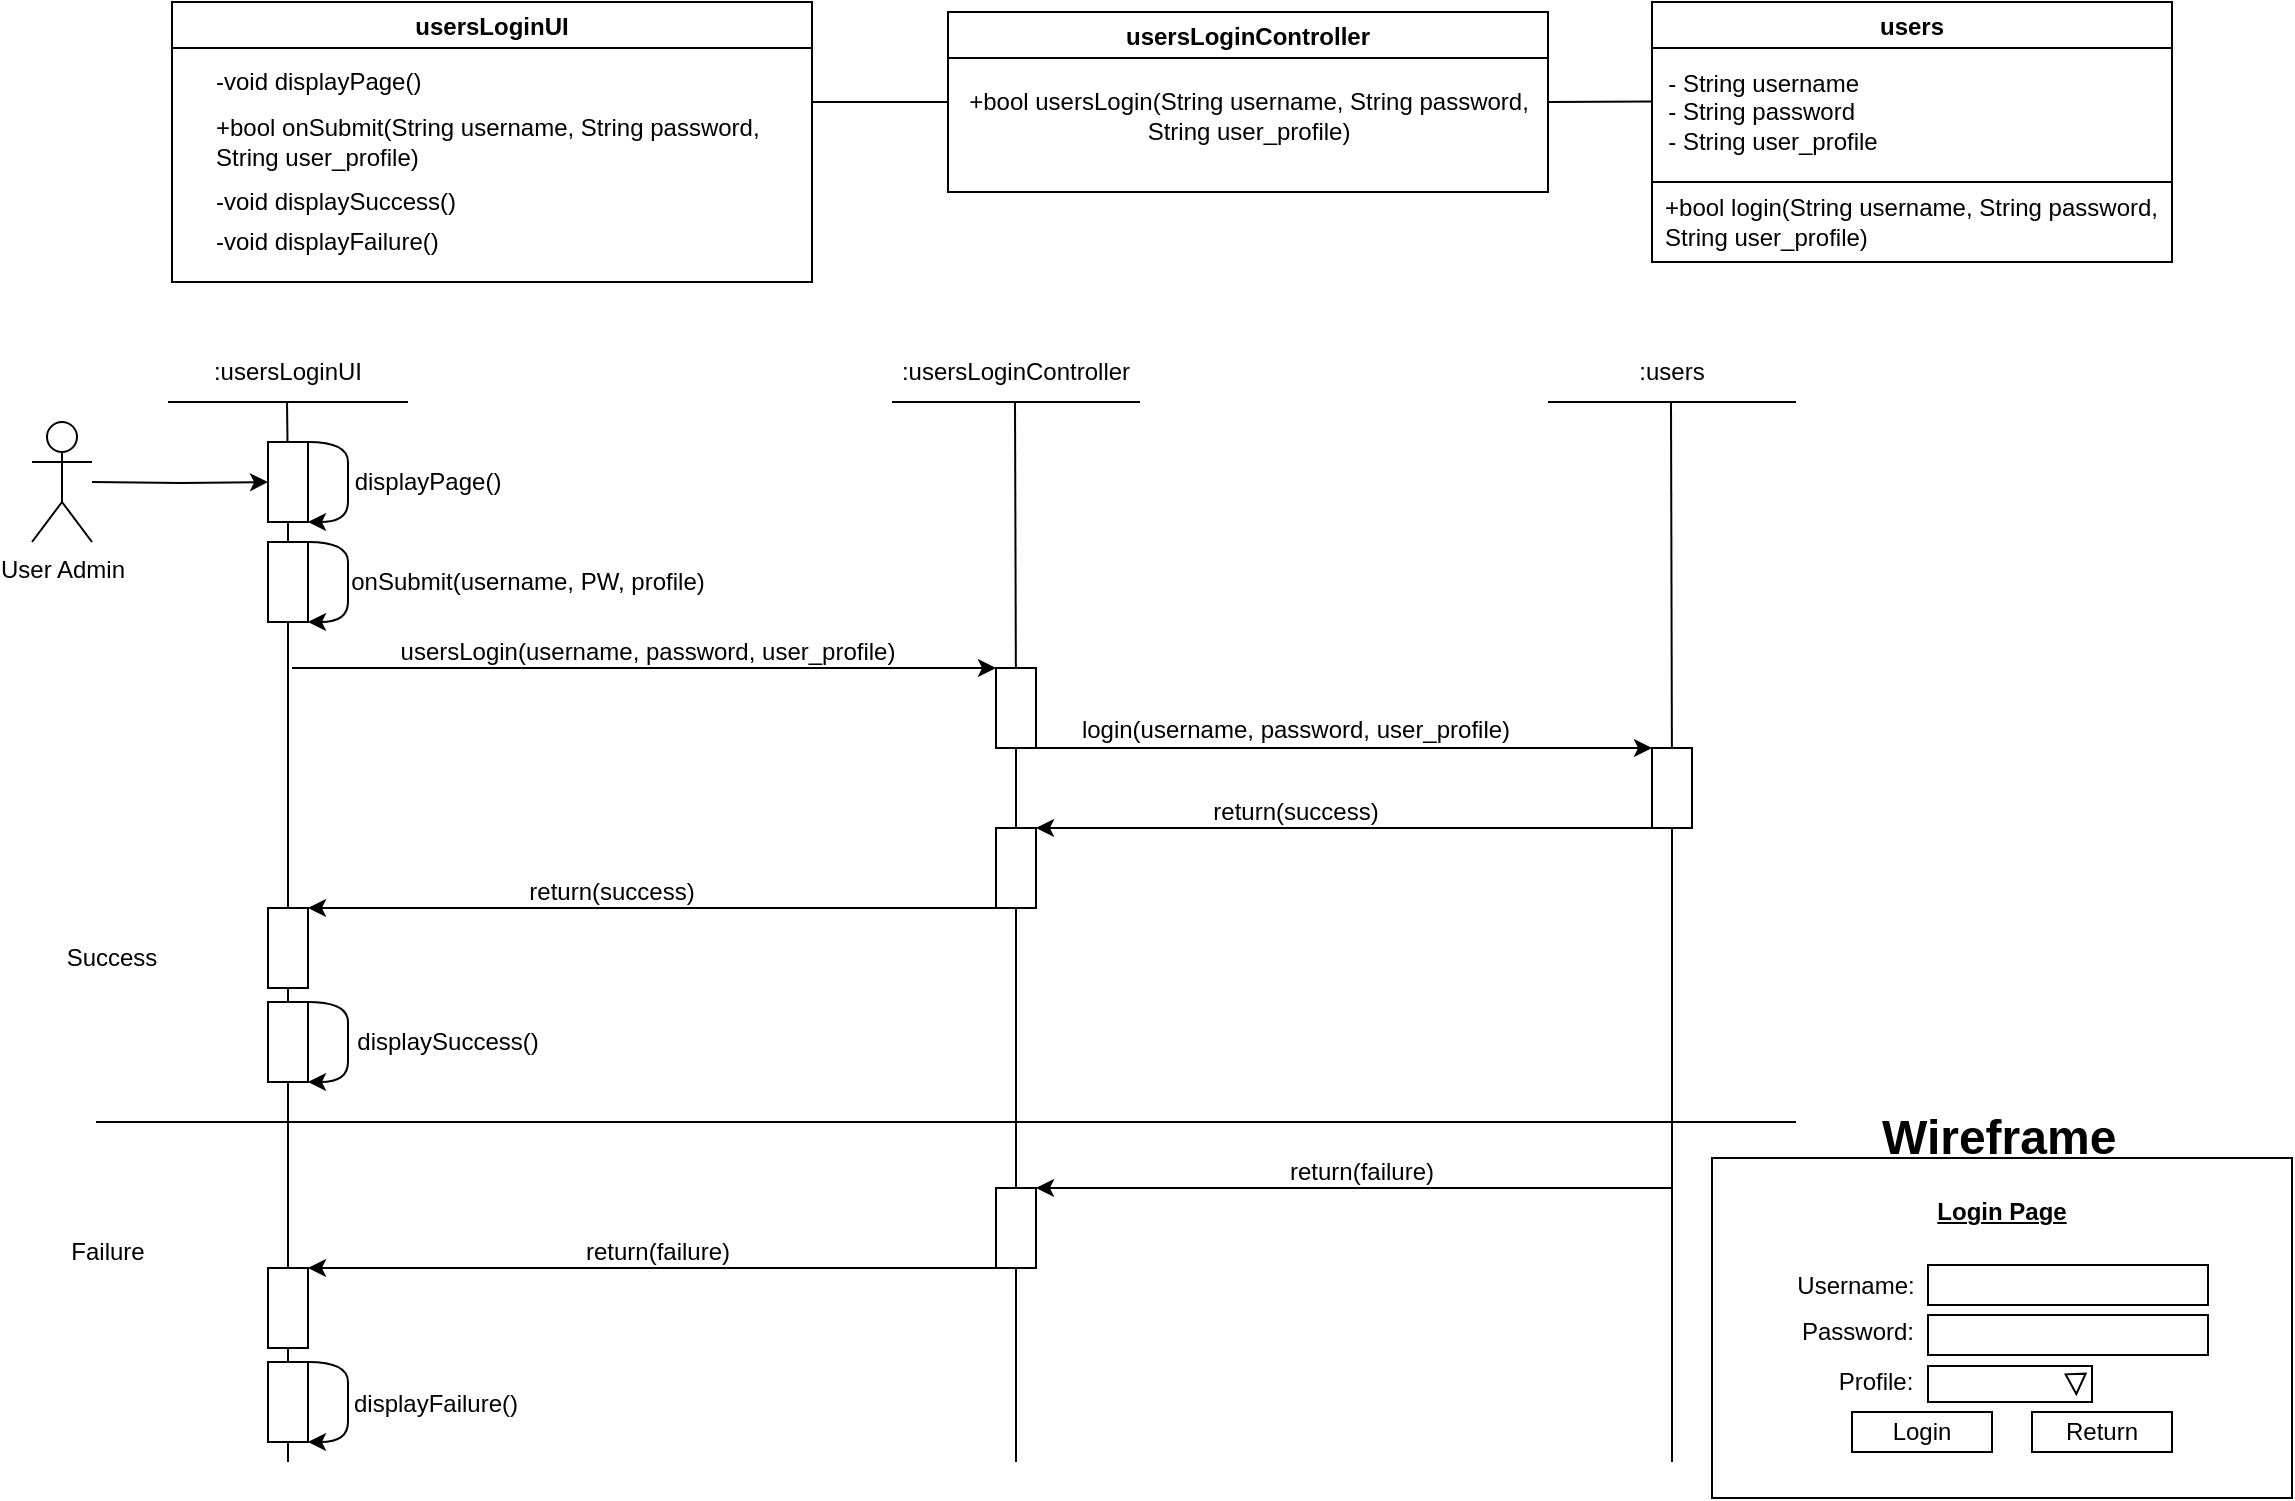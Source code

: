 <mxfile version="17.4.2" type="device"><diagram id="p1WFtV5cTaJLbCV86L4F" name="Page-1"><mxGraphModel dx="1600" dy="1065" grid="1" gridSize="10" guides="1" tooltips="1" connect="1" arrows="1" fold="1" page="1" pageScale="1" pageWidth="1169" pageHeight="827" math="0" shadow="0"><root><mxCell id="0"/><mxCell id="1" parent="0"/><mxCell id="Lvx8AG3dSrLt1GvJrjNJ-1" value="usersLoginUI" style="swimlane;" parent="1" vertex="1"><mxGeometry x="90" y="40" width="320" height="140" as="geometry"/></mxCell><mxCell id="Lvx8AG3dSrLt1GvJrjNJ-5" value="+bool onSubmit(String username, String password,&lt;br&gt;String user_profile)" style="text;html=1;align=left;verticalAlign=middle;resizable=0;points=[];autosize=1;strokeColor=none;fillColor=none;" parent="Lvx8AG3dSrLt1GvJrjNJ-1" vertex="1"><mxGeometry x="20" y="55" width="290" height="30" as="geometry"/></mxCell><mxCell id="Lvx8AG3dSrLt1GvJrjNJ-4" value="-void displayPage()" style="text;html=1;align=left;verticalAlign=middle;resizable=0;points=[];autosize=1;strokeColor=none;fillColor=none;" parent="Lvx8AG3dSrLt1GvJrjNJ-1" vertex="1"><mxGeometry x="20" y="30" width="120" height="20" as="geometry"/></mxCell><mxCell id="Lvx8AG3dSrLt1GvJrjNJ-6" value="-void displaySuccess()" style="text;html=1;align=left;verticalAlign=middle;resizable=0;points=[];autosize=1;strokeColor=none;fillColor=none;" parent="Lvx8AG3dSrLt1GvJrjNJ-1" vertex="1"><mxGeometry x="20" y="90" width="140" height="20" as="geometry"/></mxCell><mxCell id="Lvx8AG3dSrLt1GvJrjNJ-44" value="&lt;span&gt;-void displayFailure()&lt;/span&gt;" style="text;html=1;align=left;verticalAlign=middle;resizable=0;points=[];autosize=1;strokeColor=none;fillColor=none;" parent="Lvx8AG3dSrLt1GvJrjNJ-1" vertex="1"><mxGeometry x="20" y="110" width="130" height="20" as="geometry"/></mxCell><mxCell id="Lvx8AG3dSrLt1GvJrjNJ-2" value="usersLoginController" style="swimlane;" parent="1" vertex="1"><mxGeometry x="478" y="45" width="300" height="90" as="geometry"/></mxCell><mxCell id="Lvx8AG3dSrLt1GvJrjNJ-3" value="users" style="swimlane;strokeColor=default;" parent="1" vertex="1"><mxGeometry x="830" y="40" width="260" height="130" as="geometry"/></mxCell><mxCell id="Lvx8AG3dSrLt1GvJrjNJ-8" value="&lt;div style=&quot;text-align: left&quot;&gt;&lt;span&gt;- String username&lt;/span&gt;&lt;br&gt;&lt;/div&gt;&lt;div style=&quot;text-align: left&quot;&gt;&lt;span&gt;- String password&lt;/span&gt;&lt;/div&gt;&lt;div style=&quot;text-align: left&quot;&gt;&lt;span&gt;- String user_profile&lt;/span&gt;&lt;/div&gt;" style="text;html=1;align=center;verticalAlign=middle;resizable=0;points=[];autosize=1;strokeColor=none;fillColor=none;" parent="Lvx8AG3dSrLt1GvJrjNJ-3" vertex="1"><mxGeometry y="30" width="120" height="50" as="geometry"/></mxCell><mxCell id="Lvx8AG3dSrLt1GvJrjNJ-43" value="&lt;span&gt;+bool login(String username, String password,&lt;br&gt;&lt;div style=&quot;text-align: left&quot;&gt;&lt;span&gt;String user_profile)&lt;/span&gt;&lt;/div&gt;&lt;/span&gt;" style="text;html=1;align=right;verticalAlign=middle;resizable=0;points=[];autosize=1;strokeColor=none;fillColor=none;" parent="Lvx8AG3dSrLt1GvJrjNJ-3" vertex="1"><mxGeometry x="-6" y="95" width="260" height="30" as="geometry"/></mxCell><mxCell id="Lvx8AG3dSrLt1GvJrjNJ-9" value="" style="endArrow=none;html=1;rounded=0;" parent="Lvx8AG3dSrLt1GvJrjNJ-3" edge="1"><mxGeometry width="50" height="50" relative="1" as="geometry"><mxPoint y="90" as="sourcePoint"/><mxPoint x="260" y="90" as="targetPoint"/><Array as="points"/></mxGeometry></mxCell><mxCell id="Lvx8AG3dSrLt1GvJrjNJ-11" value="" style="endArrow=none;html=1;rounded=0;entryX=0;entryY=0.5;entryDx=0;entryDy=0;" parent="1" target="Lvx8AG3dSrLt1GvJrjNJ-2" edge="1"><mxGeometry width="50" height="50" relative="1" as="geometry"><mxPoint x="410" y="90" as="sourcePoint"/><mxPoint x="470" y="90" as="targetPoint"/></mxGeometry></mxCell><mxCell id="Lvx8AG3dSrLt1GvJrjNJ-14" value="" style="endArrow=none;html=1;rounded=0;exitX=1;exitY=0.5;exitDx=0;exitDy=0;" parent="1" source="Lvx8AG3dSrLt1GvJrjNJ-2" edge="1"><mxGeometry width="50" height="50" relative="1" as="geometry"><mxPoint x="790" y="90" as="sourcePoint"/><mxPoint x="830" y="89.8" as="targetPoint"/></mxGeometry></mxCell><mxCell id="Lvx8AG3dSrLt1GvJrjNJ-77" style="edgeStyle=orthogonalEdgeStyle;rounded=0;orthogonalLoop=1;jettySize=auto;html=1;exitX=0.5;exitY=0.5;exitDx=0;exitDy=0;exitPerimeter=0;entryX=0;entryY=0.5;entryDx=0;entryDy=0;" parent="1" target="Lvx8AG3dSrLt1GvJrjNJ-27" edge="1"><mxGeometry relative="1" as="geometry"><mxPoint x="50" y="280" as="sourcePoint"/></mxGeometry></mxCell><mxCell id="Lvx8AG3dSrLt1GvJrjNJ-17" value=":usersLoginUI" style="text;html=1;strokeColor=none;fillColor=none;align=center;verticalAlign=middle;whiteSpace=wrap;rounded=0;" parent="1" vertex="1"><mxGeometry x="88" y="210" width="120" height="30" as="geometry"/></mxCell><mxCell id="Lvx8AG3dSrLt1GvJrjNJ-18" value=":usersLoginController" style="text;html=1;strokeColor=none;fillColor=none;align=center;verticalAlign=middle;whiteSpace=wrap;rounded=0;" parent="1" vertex="1"><mxGeometry x="450" y="210" width="124" height="30" as="geometry"/></mxCell><mxCell id="Lvx8AG3dSrLt1GvJrjNJ-19" value=":users" style="text;html=1;strokeColor=none;fillColor=none;align=center;verticalAlign=middle;whiteSpace=wrap;rounded=0;" parent="1" vertex="1"><mxGeometry x="778" y="210" width="124" height="30" as="geometry"/></mxCell><mxCell id="Lvx8AG3dSrLt1GvJrjNJ-20" value="" style="endArrow=none;html=1;rounded=0;entryX=1;entryY=1;entryDx=0;entryDy=0;exitX=0;exitY=1;exitDx=0;exitDy=0;" parent="1" source="Lvx8AG3dSrLt1GvJrjNJ-17" target="Lvx8AG3dSrLt1GvJrjNJ-17" edge="1"><mxGeometry width="50" height="50" relative="1" as="geometry"><mxPoint x="108" y="240" as="sourcePoint"/><mxPoint x="158" y="190" as="targetPoint"/></mxGeometry></mxCell><mxCell id="Lvx8AG3dSrLt1GvJrjNJ-21" value="" style="endArrow=none;html=1;rounded=0;exitX=0;exitY=1;exitDx=0;exitDy=0;entryX=1;entryY=1;entryDx=0;entryDy=0;" parent="1" source="Lvx8AG3dSrLt1GvJrjNJ-18" target="Lvx8AG3dSrLt1GvJrjNJ-18" edge="1"><mxGeometry width="50" height="50" relative="1" as="geometry"><mxPoint x="510" y="360" as="sourcePoint"/><mxPoint x="560" y="310" as="targetPoint"/></mxGeometry></mxCell><mxCell id="Lvx8AG3dSrLt1GvJrjNJ-23" value="" style="endArrow=none;html=1;rounded=0;entryX=1;entryY=1;entryDx=0;entryDy=0;exitX=0;exitY=1;exitDx=0;exitDy=0;" parent="1" source="Lvx8AG3dSrLt1GvJrjNJ-19" target="Lvx8AG3dSrLt1GvJrjNJ-19" edge="1"><mxGeometry width="50" height="50" relative="1" as="geometry"><mxPoint x="825" y="330" as="sourcePoint"/><mxPoint x="875" y="280" as="targetPoint"/></mxGeometry></mxCell><mxCell id="Lvx8AG3dSrLt1GvJrjNJ-24" value="" style="endArrow=none;html=1;rounded=0;startArrow=none;" parent="1" source="Lvx8AG3dSrLt1GvJrjNJ-34" edge="1"><mxGeometry width="50" height="50" relative="1" as="geometry"><mxPoint x="511.5" y="981" as="sourcePoint"/><mxPoint x="511.5" y="240" as="targetPoint"/></mxGeometry></mxCell><mxCell id="Lvx8AG3dSrLt1GvJrjNJ-25" value="" style="endArrow=none;html=1;rounded=0;startArrow=none;" parent="1" source="Lvx8AG3dSrLt1GvJrjNJ-27" edge="1"><mxGeometry width="50" height="50" relative="1" as="geometry"><mxPoint x="147.5" y="981" as="sourcePoint"/><mxPoint x="147.5" y="240" as="targetPoint"/></mxGeometry></mxCell><mxCell id="Lvx8AG3dSrLt1GvJrjNJ-26" value="" style="endArrow=none;html=1;rounded=0;startArrow=none;" parent="1" source="Lvx8AG3dSrLt1GvJrjNJ-38" edge="1"><mxGeometry width="50" height="50" relative="1" as="geometry"><mxPoint x="839.5" y="981" as="sourcePoint"/><mxPoint x="839.5" y="240" as="targetPoint"/></mxGeometry></mxCell><mxCell id="Lvx8AG3dSrLt1GvJrjNJ-27" value="" style="rounded=0;whiteSpace=wrap;html=1;strokeColor=default;" parent="1" vertex="1"><mxGeometry x="138" y="260" width="20" height="40" as="geometry"/></mxCell><mxCell id="Lvx8AG3dSrLt1GvJrjNJ-28" value="" style="endArrow=none;html=1;rounded=0;" parent="1" target="Lvx8AG3dSrLt1GvJrjNJ-27" edge="1"><mxGeometry width="50" height="50" relative="1" as="geometry"><mxPoint x="148" y="770" as="sourcePoint"/><mxPoint x="147.5" y="240" as="targetPoint"/></mxGeometry></mxCell><mxCell id="Lvx8AG3dSrLt1GvJrjNJ-29" value="" style="curved=1;endArrow=classic;html=1;rounded=0;exitX=1;exitY=0;exitDx=0;exitDy=0;entryX=1;entryY=1;entryDx=0;entryDy=0;" parent="1" source="Lvx8AG3dSrLt1GvJrjNJ-27" target="Lvx8AG3dSrLt1GvJrjNJ-27" edge="1"><mxGeometry width="50" height="50" relative="1" as="geometry"><mxPoint x="418" y="470" as="sourcePoint"/><mxPoint x="468" y="420" as="targetPoint"/><Array as="points"><mxPoint x="178" y="260"/><mxPoint x="178" y="280"/><mxPoint x="178" y="300"/></Array></mxGeometry></mxCell><mxCell id="Lvx8AG3dSrLt1GvJrjNJ-30" value="displayPage()" style="text;html=1;strokeColor=none;fillColor=none;align=center;verticalAlign=middle;whiteSpace=wrap;rounded=0;" parent="1" vertex="1"><mxGeometry x="178" y="265" width="80" height="30" as="geometry"/></mxCell><mxCell id="Lvx8AG3dSrLt1GvJrjNJ-31" value="" style="rounded=0;whiteSpace=wrap;html=1;strokeColor=default;" parent="1" vertex="1"><mxGeometry x="138" y="310" width="20" height="40" as="geometry"/></mxCell><mxCell id="Lvx8AG3dSrLt1GvJrjNJ-32" value="" style="curved=1;endArrow=classic;html=1;rounded=0;exitX=1;exitY=0;exitDx=0;exitDy=0;entryX=1;entryY=1;entryDx=0;entryDy=0;" parent="1" source="Lvx8AG3dSrLt1GvJrjNJ-31" target="Lvx8AG3dSrLt1GvJrjNJ-31" edge="1"><mxGeometry width="50" height="50" relative="1" as="geometry"><mxPoint x="418" y="520" as="sourcePoint"/><mxPoint x="468" y="470" as="targetPoint"/><Array as="points"><mxPoint x="178" y="310"/><mxPoint x="178" y="330"/><mxPoint x="178" y="350"/></Array></mxGeometry></mxCell><mxCell id="Lvx8AG3dSrLt1GvJrjNJ-33" value="onSubmit(username, PW, profile)" style="text;html=1;strokeColor=none;fillColor=none;align=center;verticalAlign=middle;whiteSpace=wrap;rounded=0;" parent="1" vertex="1"><mxGeometry x="178" y="315" width="180" height="30" as="geometry"/></mxCell><mxCell id="Lvx8AG3dSrLt1GvJrjNJ-34" value="" style="rounded=0;whiteSpace=wrap;html=1;strokeColor=default;" parent="1" vertex="1"><mxGeometry x="502" y="373" width="20" height="40" as="geometry"/></mxCell><mxCell id="Lvx8AG3dSrLt1GvJrjNJ-35" value="" style="endArrow=none;html=1;rounded=0;startArrow=none;" parent="1" source="Lvx8AG3dSrLt1GvJrjNJ-51" target="Lvx8AG3dSrLt1GvJrjNJ-34" edge="1"><mxGeometry width="50" height="50" relative="1" as="geometry"><mxPoint x="512" y="770" as="sourcePoint"/><mxPoint x="511.5" y="240" as="targetPoint"/></mxGeometry></mxCell><mxCell id="Lvx8AG3dSrLt1GvJrjNJ-36" value="" style="endArrow=classic;html=1;rounded=0;entryX=0;entryY=0;entryDx=0;entryDy=0;" parent="1" target="Lvx8AG3dSrLt1GvJrjNJ-34" edge="1"><mxGeometry width="50" height="50" relative="1" as="geometry"><mxPoint x="150" y="373" as="sourcePoint"/><mxPoint x="260" y="373" as="targetPoint"/></mxGeometry></mxCell><mxCell id="Lvx8AG3dSrLt1GvJrjNJ-37" value="usersLogin(username, password, user_profile)" style="text;html=1;strokeColor=none;fillColor=none;align=center;verticalAlign=middle;whiteSpace=wrap;rounded=0;" parent="1" vertex="1"><mxGeometry x="188" y="350" width="280" height="30" as="geometry"/></mxCell><mxCell id="Lvx8AG3dSrLt1GvJrjNJ-38" value="" style="rounded=0;whiteSpace=wrap;html=1;strokeColor=default;" parent="1" vertex="1"><mxGeometry x="830" y="413" width="20" height="40" as="geometry"/></mxCell><mxCell id="Lvx8AG3dSrLt1GvJrjNJ-39" value="" style="endArrow=none;html=1;rounded=0;" parent="1" target="Lvx8AG3dSrLt1GvJrjNJ-38" edge="1"><mxGeometry width="50" height="50" relative="1" as="geometry"><mxPoint x="840" y="770" as="sourcePoint"/><mxPoint x="839.5" y="240" as="targetPoint"/></mxGeometry></mxCell><mxCell id="Lvx8AG3dSrLt1GvJrjNJ-49" value="" style="endArrow=classic;html=1;rounded=0;entryX=0;entryY=0;entryDx=0;entryDy=0;exitX=1;exitY=1;exitDx=0;exitDy=0;" parent="1" source="Lvx8AG3dSrLt1GvJrjNJ-34" target="Lvx8AG3dSrLt1GvJrjNJ-38" edge="1"><mxGeometry width="50" height="50" relative="1" as="geometry"><mxPoint x="490" y="410" as="sourcePoint"/><mxPoint x="824" y="409.0" as="targetPoint"/></mxGeometry></mxCell><mxCell id="Lvx8AG3dSrLt1GvJrjNJ-50" value="login(username, password, user_profile)" style="text;html=1;strokeColor=none;fillColor=none;align=center;verticalAlign=middle;whiteSpace=wrap;rounded=0;" parent="1" vertex="1"><mxGeometry x="512" y="389" width="280" height="30" as="geometry"/></mxCell><mxCell id="Lvx8AG3dSrLt1GvJrjNJ-51" value="" style="rounded=0;whiteSpace=wrap;html=1;strokeColor=default;" parent="1" vertex="1"><mxGeometry x="502" y="453" width="20" height="40" as="geometry"/></mxCell><mxCell id="Lvx8AG3dSrLt1GvJrjNJ-52" value="" style="endArrow=none;html=1;rounded=0;" parent="1" target="Lvx8AG3dSrLt1GvJrjNJ-51" edge="1"><mxGeometry width="50" height="50" relative="1" as="geometry"><mxPoint x="512" y="770" as="sourcePoint"/><mxPoint x="512" y="413" as="targetPoint"/></mxGeometry></mxCell><mxCell id="Lvx8AG3dSrLt1GvJrjNJ-53" value="" style="endArrow=classic;html=1;rounded=0;exitX=0;exitY=1;exitDx=0;exitDy=0;entryX=1;entryY=0;entryDx=0;entryDy=0;" parent="1" source="Lvx8AG3dSrLt1GvJrjNJ-38" target="Lvx8AG3dSrLt1GvJrjNJ-51" edge="1"><mxGeometry width="50" height="50" relative="1" as="geometry"><mxPoint x="400" y="460" as="sourcePoint"/><mxPoint x="450" y="410" as="targetPoint"/></mxGeometry></mxCell><mxCell id="Lvx8AG3dSrLt1GvJrjNJ-54" value="return(success)" style="text;html=1;strokeColor=none;fillColor=none;align=center;verticalAlign=middle;whiteSpace=wrap;rounded=0;" parent="1" vertex="1"><mxGeometry x="512" y="430" width="280" height="30" as="geometry"/></mxCell><mxCell id="Lvx8AG3dSrLt1GvJrjNJ-55" value="" style="rounded=0;whiteSpace=wrap;html=1;strokeColor=default;" parent="1" vertex="1"><mxGeometry x="138" y="493" width="20" height="40" as="geometry"/></mxCell><mxCell id="Lvx8AG3dSrLt1GvJrjNJ-56" value="" style="endArrow=classic;html=1;rounded=0;entryX=1;entryY=0;entryDx=0;entryDy=0;exitX=0;exitY=1;exitDx=0;exitDy=0;" parent="1" source="Lvx8AG3dSrLt1GvJrjNJ-51" target="Lvx8AG3dSrLt1GvJrjNJ-55" edge="1"><mxGeometry width="50" height="50" relative="1" as="geometry"><mxPoint x="480" y="493" as="sourcePoint"/><mxPoint x="108" y="450" as="targetPoint"/></mxGeometry></mxCell><mxCell id="Lvx8AG3dSrLt1GvJrjNJ-57" value="return(success)" style="text;html=1;strokeColor=none;fillColor=none;align=center;verticalAlign=middle;whiteSpace=wrap;rounded=0;" parent="1" vertex="1"><mxGeometry x="170" y="470" width="280" height="30" as="geometry"/></mxCell><mxCell id="Lvx8AG3dSrLt1GvJrjNJ-59" value="" style="rounded=0;whiteSpace=wrap;html=1;strokeColor=default;" parent="1" vertex="1"><mxGeometry x="138" y="540" width="20" height="40" as="geometry"/></mxCell><mxCell id="Lvx8AG3dSrLt1GvJrjNJ-60" value="" style="curved=1;endArrow=classic;html=1;rounded=0;exitX=1;exitY=0;exitDx=0;exitDy=0;entryX=1;entryY=1;entryDx=0;entryDy=0;" parent="1" source="Lvx8AG3dSrLt1GvJrjNJ-59" target="Lvx8AG3dSrLt1GvJrjNJ-59" edge="1"><mxGeometry width="50" height="50" relative="1" as="geometry"><mxPoint x="418" y="750" as="sourcePoint"/><mxPoint x="468" y="700" as="targetPoint"/><Array as="points"><mxPoint x="178" y="540"/><mxPoint x="178" y="560"/><mxPoint x="178" y="580"/></Array></mxGeometry></mxCell><mxCell id="Lvx8AG3dSrLt1GvJrjNJ-61" value="displaySuccess()" style="text;html=1;strokeColor=none;fillColor=none;align=center;verticalAlign=middle;whiteSpace=wrap;rounded=0;" parent="1" vertex="1"><mxGeometry x="188" y="545" width="80" height="30" as="geometry"/></mxCell><mxCell id="Lvx8AG3dSrLt1GvJrjNJ-62" value="" style="endArrow=none;html=1;rounded=0;" parent="1" edge="1"><mxGeometry width="50" height="50" relative="1" as="geometry"><mxPoint x="52" y="600" as="sourcePoint"/><mxPoint x="902" y="600" as="targetPoint"/></mxGeometry></mxCell><mxCell id="Lvx8AG3dSrLt1GvJrjNJ-64" value="Success" style="text;html=1;strokeColor=none;fillColor=none;align=center;verticalAlign=middle;whiteSpace=wrap;rounded=0;" parent="1" vertex="1"><mxGeometry x="30" y="503" width="60" height="30" as="geometry"/></mxCell><mxCell id="Lvx8AG3dSrLt1GvJrjNJ-65" value="Failure" style="text;html=1;strokeColor=none;fillColor=none;align=center;verticalAlign=middle;whiteSpace=wrap;rounded=0;" parent="1" vertex="1"><mxGeometry x="28" y="650" width="60" height="30" as="geometry"/></mxCell><mxCell id="Lvx8AG3dSrLt1GvJrjNJ-66" value="" style="rounded=0;whiteSpace=wrap;html=1;strokeColor=default;" parent="1" vertex="1"><mxGeometry x="502" y="633" width="20" height="40" as="geometry"/></mxCell><mxCell id="Lvx8AG3dSrLt1GvJrjNJ-67" value="" style="endArrow=classic;html=1;rounded=0;entryX=1;entryY=0;entryDx=0;entryDy=0;" parent="1" target="Lvx8AG3dSrLt1GvJrjNJ-66" edge="1"><mxGeometry width="50" height="50" relative="1" as="geometry"><mxPoint x="840" y="633" as="sourcePoint"/><mxPoint x="450" y="590" as="targetPoint"/></mxGeometry></mxCell><mxCell id="Lvx8AG3dSrLt1GvJrjNJ-68" value="return(failure)" style="text;html=1;strokeColor=none;fillColor=none;align=center;verticalAlign=middle;whiteSpace=wrap;rounded=0;" parent="1" vertex="1"><mxGeometry x="540" y="610" width="290" height="30" as="geometry"/></mxCell><mxCell id="Lvx8AG3dSrLt1GvJrjNJ-69" value="" style="rounded=0;whiteSpace=wrap;html=1;strokeColor=default;" parent="1" vertex="1"><mxGeometry x="138" y="673" width="20" height="40" as="geometry"/></mxCell><mxCell id="Lvx8AG3dSrLt1GvJrjNJ-70" value="" style="endArrow=classic;html=1;rounded=0;entryX=1;entryY=0;entryDx=0;entryDy=0;exitX=0;exitY=1;exitDx=0;exitDy=0;" parent="1" source="Lvx8AG3dSrLt1GvJrjNJ-66" target="Lvx8AG3dSrLt1GvJrjNJ-69" edge="1"><mxGeometry width="50" height="50" relative="1" as="geometry"><mxPoint x="480" y="673" as="sourcePoint"/><mxPoint x="108" y="630" as="targetPoint"/></mxGeometry></mxCell><mxCell id="Lvx8AG3dSrLt1GvJrjNJ-72" value="" style="rounded=0;whiteSpace=wrap;html=1;strokeColor=default;" parent="1" vertex="1"><mxGeometry x="138" y="720" width="20" height="40" as="geometry"/></mxCell><mxCell id="Lvx8AG3dSrLt1GvJrjNJ-73" value="" style="curved=1;endArrow=classic;html=1;rounded=0;exitX=1;exitY=0;exitDx=0;exitDy=0;entryX=1;entryY=1;entryDx=0;entryDy=0;" parent="1" source="Lvx8AG3dSrLt1GvJrjNJ-72" target="Lvx8AG3dSrLt1GvJrjNJ-72" edge="1"><mxGeometry width="50" height="50" relative="1" as="geometry"><mxPoint x="418" y="930" as="sourcePoint"/><mxPoint x="468" y="880" as="targetPoint"/><Array as="points"><mxPoint x="178" y="720"/><mxPoint x="178" y="740"/><mxPoint x="178" y="760"/></Array></mxGeometry></mxCell><mxCell id="Lvx8AG3dSrLt1GvJrjNJ-74" value="displayFailure()" style="text;html=1;strokeColor=none;fillColor=none;align=center;verticalAlign=middle;whiteSpace=wrap;rounded=0;" parent="1" vertex="1"><mxGeometry x="182" y="726" width="80" height="30" as="geometry"/></mxCell><mxCell id="Lvx8AG3dSrLt1GvJrjNJ-75" value="return(failure)" style="text;html=1;strokeColor=none;fillColor=none;align=center;verticalAlign=middle;whiteSpace=wrap;rounded=0;" parent="1" vertex="1"><mxGeometry x="188" y="650" width="290" height="30" as="geometry"/></mxCell><mxCell id="Lvx8AG3dSrLt1GvJrjNJ-79" value="" style="rounded=0;whiteSpace=wrap;html=1;strokeColor=default;" parent="1" vertex="1"><mxGeometry x="860" y="618" width="290" height="170" as="geometry"/></mxCell><mxCell id="Lvx8AG3dSrLt1GvJrjNJ-80" value="" style="rounded=0;whiteSpace=wrap;html=1;strokeColor=default;" parent="1" vertex="1"><mxGeometry x="968" y="671.5" width="140" height="20" as="geometry"/></mxCell><mxCell id="Lvx8AG3dSrLt1GvJrjNJ-81" value="Username:" style="text;html=1;strokeColor=none;fillColor=none;align=center;verticalAlign=middle;whiteSpace=wrap;rounded=0;" parent="1" vertex="1"><mxGeometry x="902" y="666.5" width="60" height="30" as="geometry"/></mxCell><mxCell id="Lvx8AG3dSrLt1GvJrjNJ-82" value="" style="rounded=0;whiteSpace=wrap;html=1;strokeColor=default;" parent="1" vertex="1"><mxGeometry x="968" y="696.5" width="140" height="20" as="geometry"/></mxCell><mxCell id="Lvx8AG3dSrLt1GvJrjNJ-83" value="Password:" style="text;html=1;strokeColor=none;fillColor=none;align=center;verticalAlign=middle;whiteSpace=wrap;rounded=0;" parent="1" vertex="1"><mxGeometry x="903" y="689.5" width="60" height="30" as="geometry"/></mxCell><mxCell id="Lvx8AG3dSrLt1GvJrjNJ-84" value="&lt;h1&gt;Wireframe&lt;/h1&gt;" style="text;html=1;strokeColor=none;fillColor=none;spacing=5;spacingTop=-20;whiteSpace=wrap;overflow=hidden;rounded=0;" parent="1" vertex="1"><mxGeometry x="940" y="588" width="130" height="30" as="geometry"/></mxCell><mxCell id="Lvx8AG3dSrLt1GvJrjNJ-85" value="Login Page" style="text;html=1;strokeColor=none;fillColor=none;align=center;verticalAlign=middle;whiteSpace=wrap;rounded=0;fontStyle=5" parent="1" vertex="1"><mxGeometry x="960" y="630" width="90" height="30" as="geometry"/></mxCell><mxCell id="Lvx8AG3dSrLt1GvJrjNJ-86" value="Profile:" style="text;html=1;strokeColor=none;fillColor=none;align=center;verticalAlign=middle;whiteSpace=wrap;rounded=0;" parent="1" vertex="1"><mxGeometry x="916" y="715" width="52" height="30" as="geometry"/></mxCell><mxCell id="Lvx8AG3dSrLt1GvJrjNJ-87" value="" style="rounded=0;whiteSpace=wrap;html=1;strokeColor=default;" parent="1" vertex="1"><mxGeometry x="968" y="722" width="82" height="18" as="geometry"/></mxCell><mxCell id="Lvx8AG3dSrLt1GvJrjNJ-88" value="" style="triangle;whiteSpace=wrap;html=1;strokeColor=default;rotation=88;" parent="1" vertex="1"><mxGeometry x="1037" y="726" width="10" height="10" as="geometry"/></mxCell><mxCell id="Lvx8AG3dSrLt1GvJrjNJ-91" value="Login" style="rounded=0;whiteSpace=wrap;html=1;strokeColor=default;" parent="1" vertex="1"><mxGeometry x="930" y="745" width="70" height="20" as="geometry"/></mxCell><mxCell id="Lvx8AG3dSrLt1GvJrjNJ-92" value="Return" style="rounded=0;whiteSpace=wrap;html=1;strokeColor=default;" parent="1" vertex="1"><mxGeometry x="1020" y="745" width="70" height="20" as="geometry"/></mxCell><mxCell id="Lvx8AG3dSrLt1GvJrjNJ-7" value="+bool usersLogin(String username, String password,&lt;br&gt;String user_profile)" style="text;html=1;align=center;verticalAlign=middle;resizable=0;points=[];autosize=1;strokeColor=none;fillColor=none;" parent="1" vertex="1"><mxGeometry x="478" y="82" width="300" height="30" as="geometry"/></mxCell><mxCell id="mJ_MDuSwQOCXob1QKFZ1-4" value="User Admin" style="shape=umlActor;verticalLabelPosition=bottom;verticalAlign=top;html=1;outlineConnect=0;" vertex="1" parent="1"><mxGeometry x="20" y="250" width="30" height="60" as="geometry"/></mxCell></root></mxGraphModel></diagram></mxfile>
